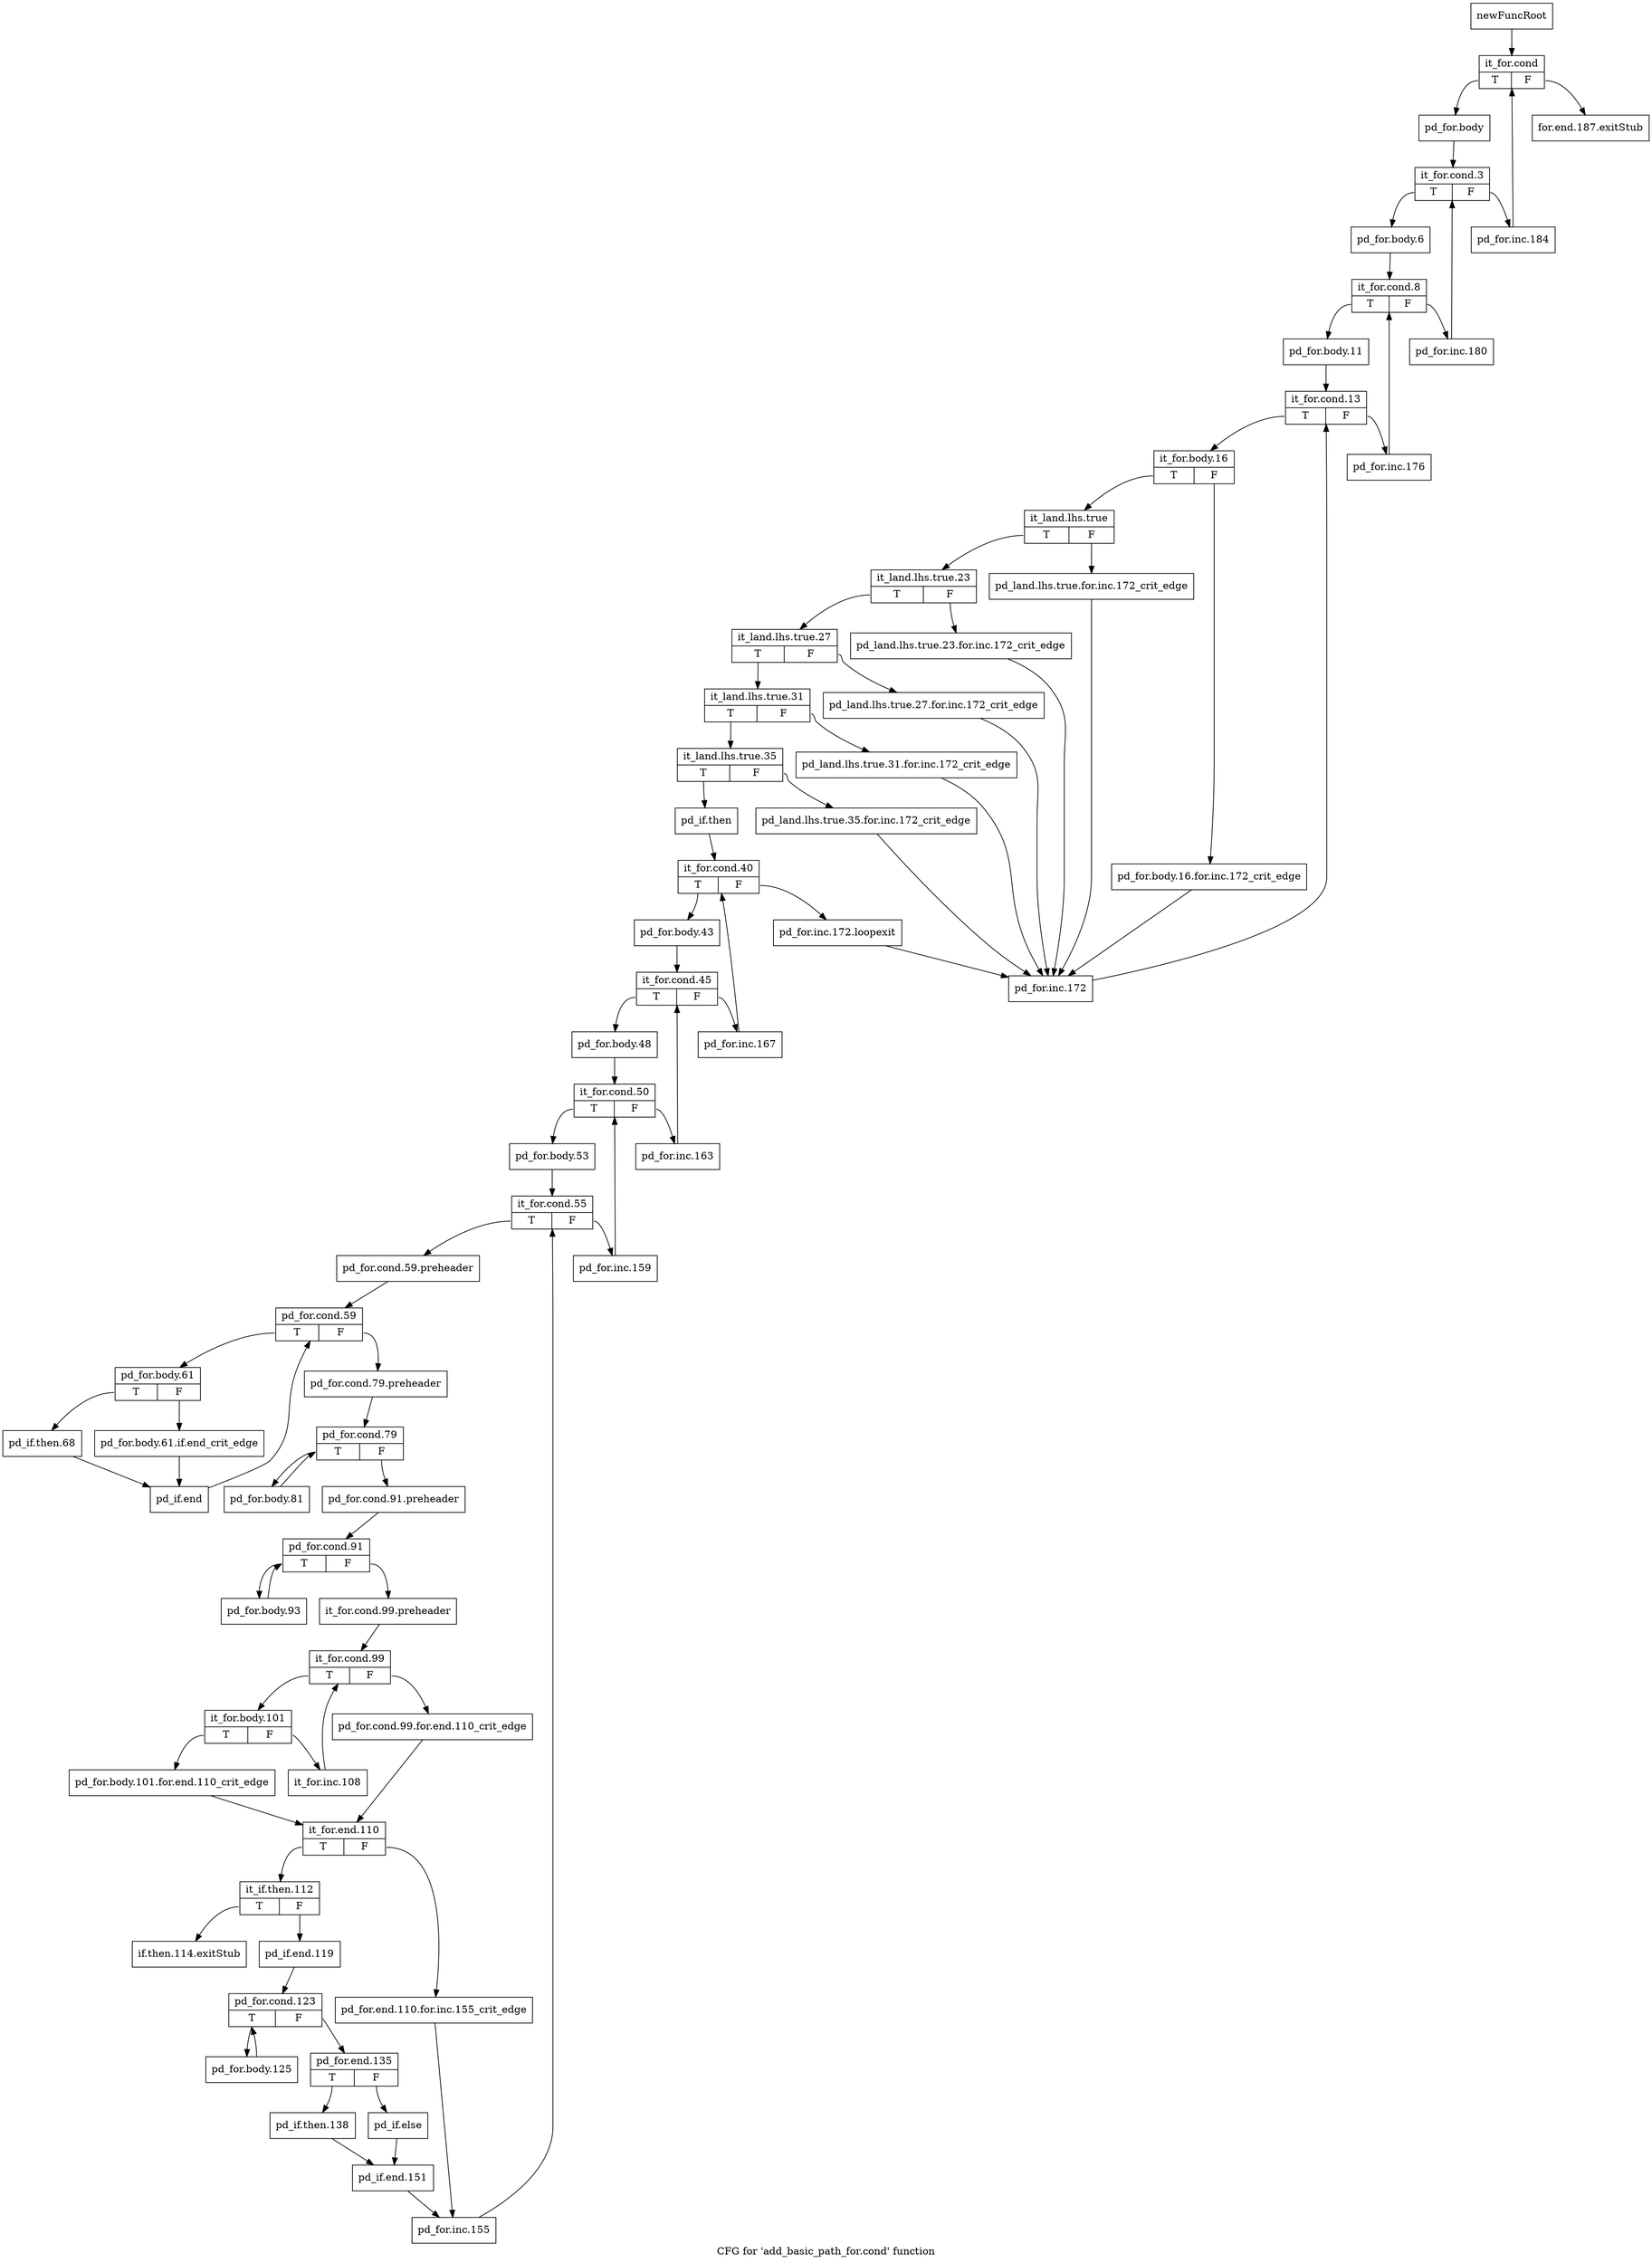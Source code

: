 digraph "CFG for 'add_basic_path_for.cond' function" {
	label="CFG for 'add_basic_path_for.cond' function";

	Node0x1a4f470 [shape=record,label="{newFuncRoot}"];
	Node0x1a4f470 -> Node0x1a4f560;
	Node0x1a4f4c0 [shape=record,label="{for.end.187.exitStub}"];
	Node0x1a4f510 [shape=record,label="{if.then.114.exitStub}"];
	Node0x1a4f560 [shape=record,label="{it_for.cond|{<s0>T|<s1>F}}"];
	Node0x1a4f560:s0 -> Node0x1a4f5b0;
	Node0x1a4f560:s1 -> Node0x1a4f4c0;
	Node0x1a4f5b0 [shape=record,label="{pd_for.body}"];
	Node0x1a4f5b0 -> Node0x1a4f600;
	Node0x1a4f600 [shape=record,label="{it_for.cond.3|{<s0>T|<s1>F}}"];
	Node0x1a4f600:s0 -> Node0x1a4f6a0;
	Node0x1a4f600:s1 -> Node0x1a4f650;
	Node0x1a4f650 [shape=record,label="{pd_for.inc.184}"];
	Node0x1a4f650 -> Node0x1a4f560;
	Node0x1a4f6a0 [shape=record,label="{pd_for.body.6}"];
	Node0x1a4f6a0 -> Node0x1a4f6f0;
	Node0x1a4f6f0 [shape=record,label="{it_for.cond.8|{<s0>T|<s1>F}}"];
	Node0x1a4f6f0:s0 -> Node0x1a4f790;
	Node0x1a4f6f0:s1 -> Node0x1a4f740;
	Node0x1a4f740 [shape=record,label="{pd_for.inc.180}"];
	Node0x1a4f740 -> Node0x1a4f600;
	Node0x1a4f790 [shape=record,label="{pd_for.body.11}"];
	Node0x1a4f790 -> Node0x1a4f7e0;
	Node0x1a4f7e0 [shape=record,label="{it_for.cond.13|{<s0>T|<s1>F}}"];
	Node0x1a4f7e0:s0 -> Node0x1a4f880;
	Node0x1a4f7e0:s1 -> Node0x1a4f830;
	Node0x1a4f830 [shape=record,label="{pd_for.inc.176}"];
	Node0x1a4f830 -> Node0x1a4f6f0;
	Node0x1a4f880 [shape=record,label="{it_for.body.16|{<s0>T|<s1>F}}"];
	Node0x1a4f880:s0 -> Node0x1a4f920;
	Node0x1a4f880:s1 -> Node0x1a4f8d0;
	Node0x1a4f8d0 [shape=record,label="{pd_for.body.16.for.inc.172_crit_edge}"];
	Node0x1a4f8d0 -> Node0x1a4fd30;
	Node0x1a4f920 [shape=record,label="{it_land.lhs.true|{<s0>T|<s1>F}}"];
	Node0x1a4f920:s0 -> Node0x1a4f9c0;
	Node0x1a4f920:s1 -> Node0x1a4f970;
	Node0x1a4f970 [shape=record,label="{pd_land.lhs.true.for.inc.172_crit_edge}"];
	Node0x1a4f970 -> Node0x1a4fd30;
	Node0x1a4f9c0 [shape=record,label="{it_land.lhs.true.23|{<s0>T|<s1>F}}"];
	Node0x1a4f9c0:s0 -> Node0x1a4fa60;
	Node0x1a4f9c0:s1 -> Node0x1a4fa10;
	Node0x1a4fa10 [shape=record,label="{pd_land.lhs.true.23.for.inc.172_crit_edge}"];
	Node0x1a4fa10 -> Node0x1a4fd30;
	Node0x1a4fa60 [shape=record,label="{it_land.lhs.true.27|{<s0>T|<s1>F}}"];
	Node0x1a4fa60:s0 -> Node0x1a4fb00;
	Node0x1a4fa60:s1 -> Node0x1a4fab0;
	Node0x1a4fab0 [shape=record,label="{pd_land.lhs.true.27.for.inc.172_crit_edge}"];
	Node0x1a4fab0 -> Node0x1a4fd30;
	Node0x1a4fb00 [shape=record,label="{it_land.lhs.true.31|{<s0>T|<s1>F}}"];
	Node0x1a4fb00:s0 -> Node0x1a4fba0;
	Node0x1a4fb00:s1 -> Node0x1a4fb50;
	Node0x1a4fb50 [shape=record,label="{pd_land.lhs.true.31.for.inc.172_crit_edge}"];
	Node0x1a4fb50 -> Node0x1a4fd30;
	Node0x1a4fba0 [shape=record,label="{it_land.lhs.true.35|{<s0>T|<s1>F}}"];
	Node0x1a4fba0:s0 -> Node0x1a4fc40;
	Node0x1a4fba0:s1 -> Node0x1a4fbf0;
	Node0x1a4fbf0 [shape=record,label="{pd_land.lhs.true.35.for.inc.172_crit_edge}"];
	Node0x1a4fbf0 -> Node0x1a4fd30;
	Node0x1a4fc40 [shape=record,label="{pd_if.then}"];
	Node0x1a4fc40 -> Node0x1a4fc90;
	Node0x1a4fc90 [shape=record,label="{it_for.cond.40|{<s0>T|<s1>F}}"];
	Node0x1a4fc90:s0 -> Node0x1a4fd80;
	Node0x1a4fc90:s1 -> Node0x1a4fce0;
	Node0x1a4fce0 [shape=record,label="{pd_for.inc.172.loopexit}"];
	Node0x1a4fce0 -> Node0x1a4fd30;
	Node0x1a4fd30 [shape=record,label="{pd_for.inc.172}"];
	Node0x1a4fd30 -> Node0x1a4f7e0;
	Node0x1a4fd80 [shape=record,label="{pd_for.body.43}"];
	Node0x1a4fd80 -> Node0x1a4fdd0;
	Node0x1a4fdd0 [shape=record,label="{it_for.cond.45|{<s0>T|<s1>F}}"];
	Node0x1a4fdd0:s0 -> Node0x1a4fe70;
	Node0x1a4fdd0:s1 -> Node0x1a4fe20;
	Node0x1a4fe20 [shape=record,label="{pd_for.inc.167}"];
	Node0x1a4fe20 -> Node0x1a4fc90;
	Node0x1a4fe70 [shape=record,label="{pd_for.body.48}"];
	Node0x1a4fe70 -> Node0x1a4fec0;
	Node0x1a4fec0 [shape=record,label="{it_for.cond.50|{<s0>T|<s1>F}}"];
	Node0x1a4fec0:s0 -> Node0x1a4ff60;
	Node0x1a4fec0:s1 -> Node0x1a4ff10;
	Node0x1a4ff10 [shape=record,label="{pd_for.inc.163}"];
	Node0x1a4ff10 -> Node0x1a4fdd0;
	Node0x1a4ff60 [shape=record,label="{pd_for.body.53}"];
	Node0x1a4ff60 -> Node0x1a4ffb0;
	Node0x1a4ffb0 [shape=record,label="{it_for.cond.55|{<s0>T|<s1>F}}"];
	Node0x1a4ffb0:s0 -> Node0x1a50050;
	Node0x1a4ffb0:s1 -> Node0x1a50000;
	Node0x1a50000 [shape=record,label="{pd_for.inc.159}"];
	Node0x1a50000 -> Node0x1a4fec0;
	Node0x1a50050 [shape=record,label="{pd_for.cond.59.preheader}"];
	Node0x1a50050 -> Node0x1a500a0;
	Node0x1a500a0 [shape=record,label="{pd_for.cond.59|{<s0>T|<s1>F}}"];
	Node0x1a500a0:s0 -> Node0x1a50820;
	Node0x1a500a0:s1 -> Node0x1a500f0;
	Node0x1a500f0 [shape=record,label="{pd_for.cond.79.preheader}"];
	Node0x1a500f0 -> Node0x1a50140;
	Node0x1a50140 [shape=record,label="{pd_for.cond.79|{<s0>T|<s1>F}}"];
	Node0x1a50140:s0 -> Node0x1a507d0;
	Node0x1a50140:s1 -> Node0x1a50190;
	Node0x1a50190 [shape=record,label="{pd_for.cond.91.preheader}"];
	Node0x1a50190 -> Node0x1a501e0;
	Node0x1a501e0 [shape=record,label="{pd_for.cond.91|{<s0>T|<s1>F}}"];
	Node0x1a501e0:s0 -> Node0x1a50780;
	Node0x1a501e0:s1 -> Node0x1a50230;
	Node0x1a50230 [shape=record,label="{it_for.cond.99.preheader}"];
	Node0x1a50230 -> Node0x1a50280;
	Node0x1a50280 [shape=record,label="{it_for.cond.99|{<s0>T|<s1>F}}"];
	Node0x1a50280:s0 -> Node0x1a50320;
	Node0x1a50280:s1 -> Node0x1a502d0;
	Node0x1a502d0 [shape=record,label="{pd_for.cond.99.for.end.110_crit_edge}"];
	Node0x1a502d0 -> Node0x1a50410;
	Node0x1a50320 [shape=record,label="{it_for.body.101|{<s0>T|<s1>F}}"];
	Node0x1a50320:s0 -> Node0x1a503c0;
	Node0x1a50320:s1 -> Node0x1a50370;
	Node0x1a50370 [shape=record,label="{it_for.inc.108}"];
	Node0x1a50370 -> Node0x1a50280;
	Node0x1a503c0 [shape=record,label="{pd_for.body.101.for.end.110_crit_edge}"];
	Node0x1a503c0 -> Node0x1a50410;
	Node0x1a50410 [shape=record,label="{it_for.end.110|{<s0>T|<s1>F}}"];
	Node0x1a50410:s0 -> Node0x1a504b0;
	Node0x1a50410:s1 -> Node0x1a50460;
	Node0x1a50460 [shape=record,label="{pd_for.end.110.for.inc.155_crit_edge}"];
	Node0x1a50460 -> Node0x1a506e0;
	Node0x1a504b0 [shape=record,label="{it_if.then.112|{<s0>T|<s1>F}}"];
	Node0x1a504b0:s0 -> Node0x1a4f510;
	Node0x1a504b0:s1 -> Node0x1a50500;
	Node0x1a50500 [shape=record,label="{pd_if.end.119}"];
	Node0x1a50500 -> Node0x1a50550;
	Node0x1a50550 [shape=record,label="{pd_for.cond.123|{<s0>T|<s1>F}}"];
	Node0x1a50550:s0 -> Node0x1a50730;
	Node0x1a50550:s1 -> Node0x1a505a0;
	Node0x1a505a0 [shape=record,label="{pd_for.end.135|{<s0>T|<s1>F}}"];
	Node0x1a505a0:s0 -> Node0x1a50640;
	Node0x1a505a0:s1 -> Node0x1a505f0;
	Node0x1a505f0 [shape=record,label="{pd_if.else}"];
	Node0x1a505f0 -> Node0x1a50690;
	Node0x1a50640 [shape=record,label="{pd_if.then.138}"];
	Node0x1a50640 -> Node0x1a50690;
	Node0x1a50690 [shape=record,label="{pd_if.end.151}"];
	Node0x1a50690 -> Node0x1a506e0;
	Node0x1a506e0 [shape=record,label="{pd_for.inc.155}"];
	Node0x1a506e0 -> Node0x1a4ffb0;
	Node0x1a50730 [shape=record,label="{pd_for.body.125}"];
	Node0x1a50730 -> Node0x1a50550;
	Node0x1a50780 [shape=record,label="{pd_for.body.93}"];
	Node0x1a50780 -> Node0x1a501e0;
	Node0x1a507d0 [shape=record,label="{pd_for.body.81}"];
	Node0x1a507d0 -> Node0x1a50140;
	Node0x1a50820 [shape=record,label="{pd_for.body.61|{<s0>T|<s1>F}}"];
	Node0x1a50820:s0 -> Node0x1a508c0;
	Node0x1a50820:s1 -> Node0x1a50870;
	Node0x1a50870 [shape=record,label="{pd_for.body.61.if.end_crit_edge}"];
	Node0x1a50870 -> Node0x1a50910;
	Node0x1a508c0 [shape=record,label="{pd_if.then.68}"];
	Node0x1a508c0 -> Node0x1a50910;
	Node0x1a50910 [shape=record,label="{pd_if.end}"];
	Node0x1a50910 -> Node0x1a500a0;
}
